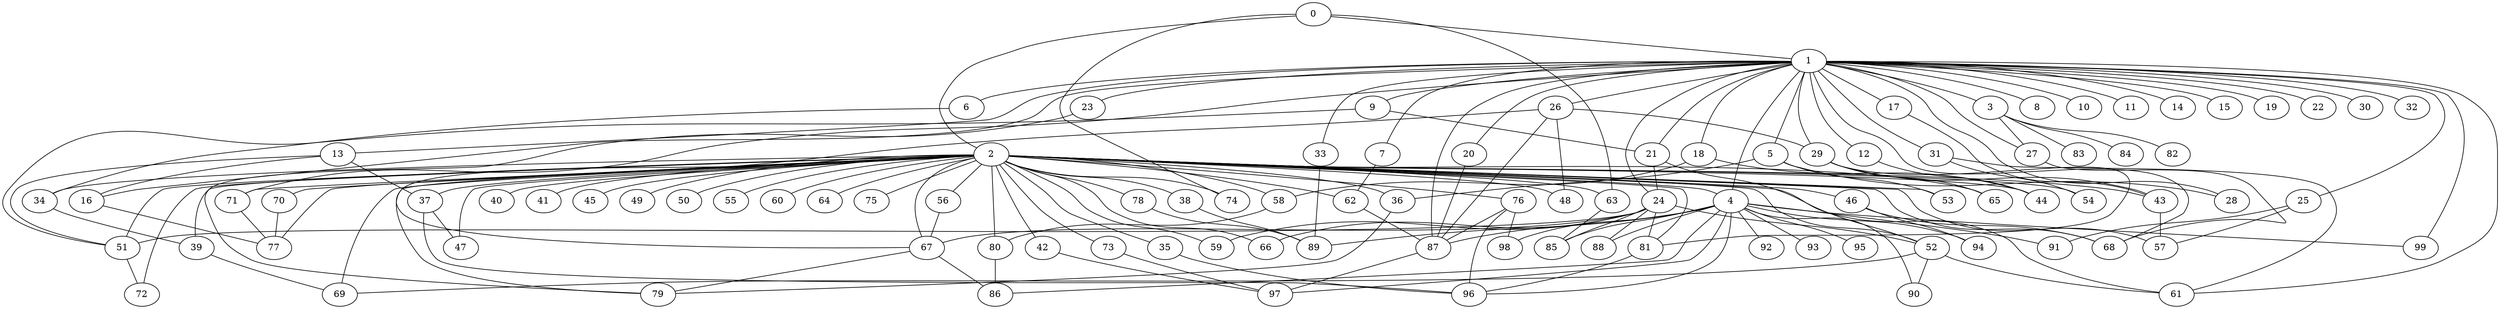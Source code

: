 
graph graphname {
    0 -- 1
0 -- 2
0 -- 74
0 -- 63
1 -- 3
1 -- 4
1 -- 5
1 -- 6
1 -- 7
1 -- 8
1 -- 9
1 -- 10
1 -- 11
1 -- 12
1 -- 13
1 -- 14
1 -- 15
1 -- 16
1 -- 17
1 -- 18
1 -- 19
1 -- 20
1 -- 21
1 -- 22
1 -- 23
1 -- 24
1 -- 25
1 -- 26
1 -- 27
1 -- 28
1 -- 29
1 -- 30
1 -- 31
1 -- 32
1 -- 33
1 -- 68
1 -- 99
1 -- 71
1 -- 87
1 -- 61
2 -- 34
2 -- 35
2 -- 36
2 -- 37
2 -- 38
2 -- 39
2 -- 40
2 -- 41
2 -- 42
2 -- 43
2 -- 44
2 -- 45
2 -- 46
2 -- 47
2 -- 48
2 -- 49
2 -- 50
2 -- 51
2 -- 52
2 -- 53
2 -- 54
2 -- 55
2 -- 56
2 -- 57
2 -- 58
2 -- 59
2 -- 60
2 -- 61
2 -- 62
2 -- 63
2 -- 64
2 -- 65
2 -- 66
2 -- 67
2 -- 68
2 -- 69
2 -- 70
2 -- 71
2 -- 72
2 -- 73
2 -- 74
2 -- 75
2 -- 76
2 -- 77
2 -- 78
2 -- 79
2 -- 80
2 -- 81
2 -- 4
3 -- 82
3 -- 83
3 -- 84
3 -- 27
4 -- 96
4 -- 98
4 -- 99
4 -- 97
4 -- 85
4 -- 86
4 -- 87
4 -- 88
4 -- 89
4 -- 90
4 -- 91
4 -- 92
4 -- 93
4 -- 94
4 -- 95
5 -- 53
5 -- 36
5 -- 28
6 -- 34
7 -- 62
9 -- 51
9 -- 21
12 -- 44
13 -- 37
13 -- 16
13 -- 51
16 -- 77
17 -- 43
18 -- 44
18 -- 58
20 -- 87
21 -- 52
21 -- 24
23 -- 79
24 -- 59
24 -- 67
24 -- 88
24 -- 85
24 -- 52
24 -- 81
24 -- 51
24 -- 66
25 -- 57
25 -- 91
26 -- 29
26 -- 87
26 -- 48
26 -- 67
27 -- 68
29 -- 81
29 -- 43
29 -- 65
31 -- 54
31 -- 61
33 -- 89
34 -- 39
35 -- 96
36 -- 79
37 -- 47
37 -- 96
38 -- 89
39 -- 69
42 -- 97
43 -- 57
46 -- 94
46 -- 68
51 -- 72
52 -- 61
52 -- 90
52 -- 69
56 -- 67
58 -- 80
62 -- 87
63 -- 85
67 -- 79
67 -- 86
70 -- 77
71 -- 77
73 -- 97
76 -- 96
76 -- 98
76 -- 87
78 -- 89
80 -- 86
81 -- 96
87 -- 97

}
